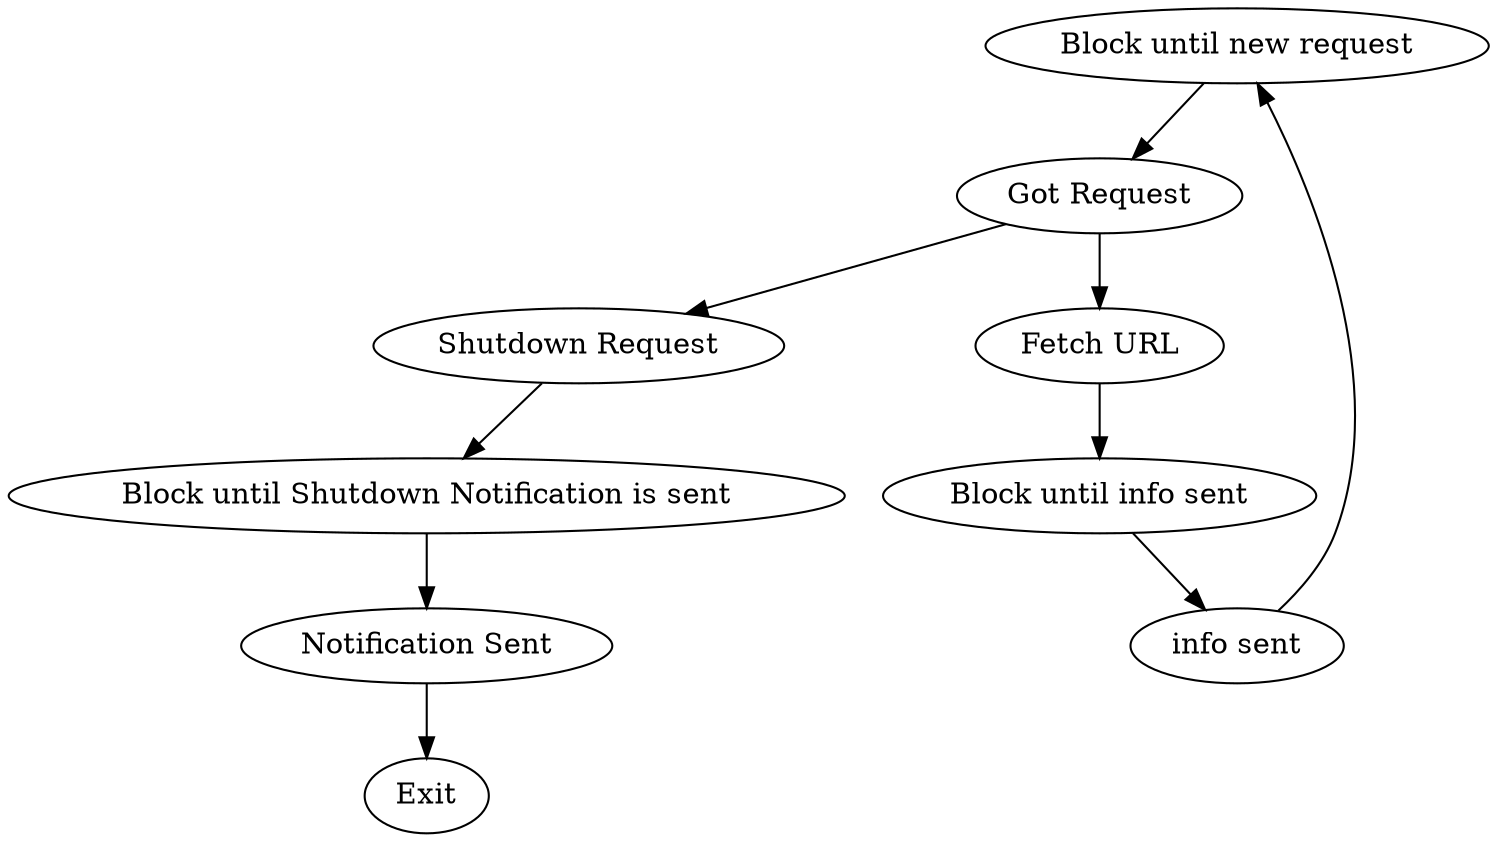 digraph G {
	"Block until new request" -> "Got Request";
	"Got Request" -> "Fetch URL" -> "Block until info sent";
	"Block until info sent" -> "info sent" -> "Block until new request";
	"Got Request" -> "Shutdown Request";
	"Shutdown Request" -> "Block until Shutdown Notification is sent";
	"Block until Shutdown Notification is sent" -> "Notification Sent" -> "Exit";
}
